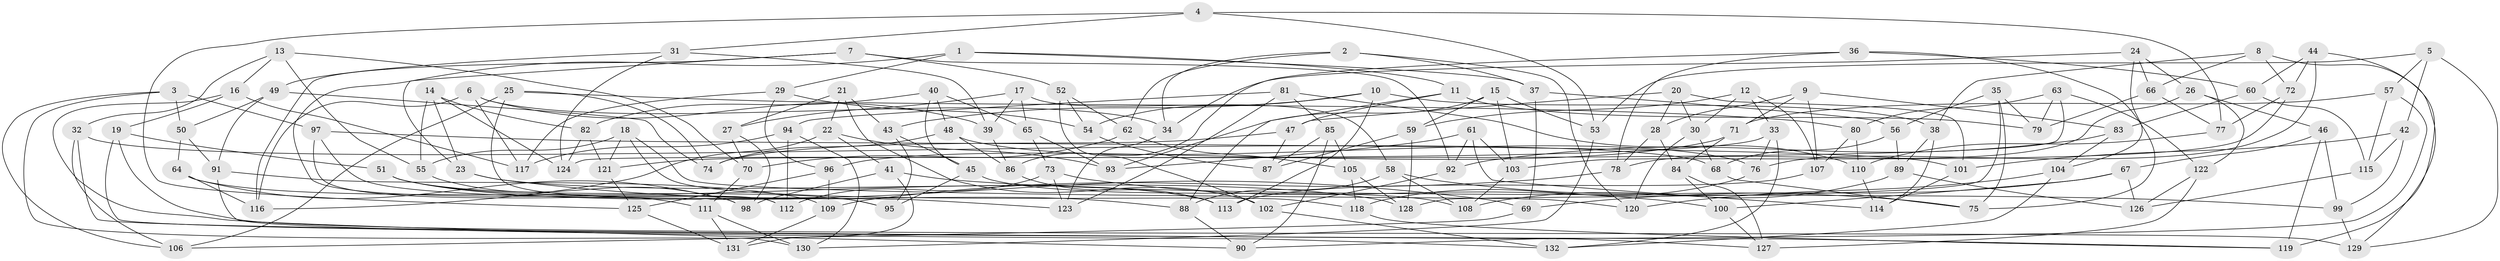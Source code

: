 // coarse degree distribution, {6: 0.4939759036144578, 4: 0.3855421686746988, 5: 0.0963855421686747, 3: 0.024096385542168676}
// Generated by graph-tools (version 1.1) at 2025/52/02/27/25 19:52:33]
// undirected, 132 vertices, 264 edges
graph export_dot {
graph [start="1"]
  node [color=gray90,style=filled];
  1;
  2;
  3;
  4;
  5;
  6;
  7;
  8;
  9;
  10;
  11;
  12;
  13;
  14;
  15;
  16;
  17;
  18;
  19;
  20;
  21;
  22;
  23;
  24;
  25;
  26;
  27;
  28;
  29;
  30;
  31;
  32;
  33;
  34;
  35;
  36;
  37;
  38;
  39;
  40;
  41;
  42;
  43;
  44;
  45;
  46;
  47;
  48;
  49;
  50;
  51;
  52;
  53;
  54;
  55;
  56;
  57;
  58;
  59;
  60;
  61;
  62;
  63;
  64;
  65;
  66;
  67;
  68;
  69;
  70;
  71;
  72;
  73;
  74;
  75;
  76;
  77;
  78;
  79;
  80;
  81;
  82;
  83;
  84;
  85;
  86;
  87;
  88;
  89;
  90;
  91;
  92;
  93;
  94;
  95;
  96;
  97;
  98;
  99;
  100;
  101;
  102;
  103;
  104;
  105;
  106;
  107;
  108;
  109;
  110;
  111;
  112;
  113;
  114;
  115;
  116;
  117;
  118;
  119;
  120;
  121;
  122;
  123;
  124;
  125;
  126;
  127;
  128;
  129;
  130;
  131;
  132;
  1 -- 11;
  1 -- 29;
  1 -- 37;
  1 -- 112;
  2 -- 120;
  2 -- 37;
  2 -- 34;
  2 -- 62;
  3 -- 50;
  3 -- 130;
  3 -- 97;
  3 -- 106;
  4 -- 31;
  4 -- 77;
  4 -- 53;
  4 -- 125;
  5 -- 53;
  5 -- 57;
  5 -- 42;
  5 -- 129;
  6 -- 34;
  6 -- 39;
  6 -- 117;
  6 -- 116;
  7 -- 52;
  7 -- 23;
  7 -- 92;
  7 -- 116;
  8 -- 72;
  8 -- 129;
  8 -- 38;
  8 -- 66;
  9 -- 83;
  9 -- 71;
  9 -- 28;
  9 -- 107;
  10 -- 43;
  10 -- 54;
  10 -- 38;
  10 -- 113;
  11 -- 88;
  11 -- 79;
  11 -- 47;
  12 -- 30;
  12 -- 33;
  12 -- 107;
  12 -- 59;
  13 -- 32;
  13 -- 55;
  13 -- 16;
  13 -- 70;
  14 -- 55;
  14 -- 23;
  14 -- 82;
  14 -- 124;
  15 -- 59;
  15 -- 103;
  15 -- 93;
  15 -- 53;
  16 -- 117;
  16 -- 19;
  16 -- 90;
  17 -- 65;
  17 -- 39;
  17 -- 27;
  17 -- 58;
  18 -- 120;
  18 -- 55;
  18 -- 118;
  18 -- 121;
  19 -- 129;
  19 -- 119;
  19 -- 51;
  20 -- 101;
  20 -- 28;
  20 -- 47;
  20 -- 30;
  21 -- 27;
  21 -- 43;
  21 -- 22;
  21 -- 102;
  22 -- 93;
  22 -- 116;
  22 -- 41;
  23 -- 128;
  23 -- 69;
  24 -- 26;
  24 -- 104;
  24 -- 34;
  24 -- 66;
  25 -- 95;
  25 -- 74;
  25 -- 80;
  25 -- 106;
  26 -- 46;
  26 -- 122;
  26 -- 78;
  27 -- 98;
  27 -- 70;
  28 -- 78;
  28 -- 84;
  29 -- 117;
  29 -- 54;
  29 -- 96;
  30 -- 68;
  30 -- 120;
  31 -- 124;
  31 -- 39;
  31 -- 49;
  32 -- 68;
  32 -- 127;
  32 -- 106;
  33 -- 121;
  33 -- 132;
  33 -- 76;
  34 -- 123;
  35 -- 79;
  35 -- 128;
  35 -- 75;
  35 -- 56;
  36 -- 75;
  36 -- 86;
  36 -- 78;
  36 -- 60;
  37 -- 56;
  37 -- 69;
  38 -- 114;
  38 -- 89;
  39 -- 86;
  40 -- 48;
  40 -- 45;
  40 -- 65;
  40 -- 82;
  41 -- 98;
  41 -- 131;
  41 -- 99;
  42 -- 99;
  42 -- 101;
  42 -- 115;
  43 -- 95;
  43 -- 45;
  44 -- 60;
  44 -- 76;
  44 -- 119;
  44 -- 72;
  45 -- 95;
  45 -- 108;
  46 -- 119;
  46 -- 67;
  46 -- 99;
  47 -- 74;
  47 -- 87;
  48 -- 86;
  48 -- 76;
  48 -- 74;
  49 -- 74;
  49 -- 50;
  49 -- 91;
  50 -- 64;
  50 -- 91;
  51 -- 113;
  51 -- 88;
  51 -- 95;
  52 -- 54;
  52 -- 102;
  52 -- 62;
  53 -- 130;
  54 -- 87;
  55 -- 98;
  56 -- 89;
  56 -- 68;
  57 -- 115;
  57 -- 90;
  57 -- 71;
  58 -- 108;
  58 -- 75;
  58 -- 88;
  59 -- 87;
  59 -- 128;
  60 -- 83;
  60 -- 115;
  61 -- 93;
  61 -- 92;
  61 -- 114;
  61 -- 103;
  62 -- 105;
  62 -- 70;
  63 -- 80;
  63 -- 79;
  63 -- 122;
  63 -- 124;
  64 -- 116;
  64 -- 98;
  64 -- 111;
  65 -- 73;
  65 -- 93;
  66 -- 77;
  66 -- 79;
  67 -- 69;
  67 -- 126;
  67 -- 100;
  68 -- 75;
  69 -- 106;
  70 -- 111;
  71 -- 84;
  71 -- 96;
  72 -- 103;
  72 -- 77;
  73 -- 112;
  73 -- 100;
  73 -- 123;
  76 -- 118;
  77 -- 110;
  78 -- 109;
  80 -- 107;
  80 -- 110;
  81 -- 123;
  81 -- 94;
  81 -- 110;
  81 -- 85;
  82 -- 124;
  82 -- 121;
  83 -- 92;
  83 -- 104;
  84 -- 127;
  84 -- 100;
  85 -- 90;
  85 -- 87;
  85 -- 105;
  86 -- 113;
  88 -- 90;
  89 -- 108;
  89 -- 126;
  91 -- 109;
  91 -- 132;
  92 -- 102;
  94 -- 112;
  94 -- 117;
  94 -- 130;
  96 -- 125;
  96 -- 109;
  97 -- 123;
  97 -- 112;
  97 -- 101;
  99 -- 129;
  100 -- 127;
  101 -- 114;
  102 -- 132;
  103 -- 108;
  104 -- 120;
  104 -- 132;
  105 -- 118;
  105 -- 128;
  107 -- 113;
  109 -- 131;
  110 -- 114;
  111 -- 130;
  111 -- 131;
  115 -- 126;
  118 -- 119;
  121 -- 125;
  122 -- 126;
  122 -- 127;
  125 -- 131;
}
